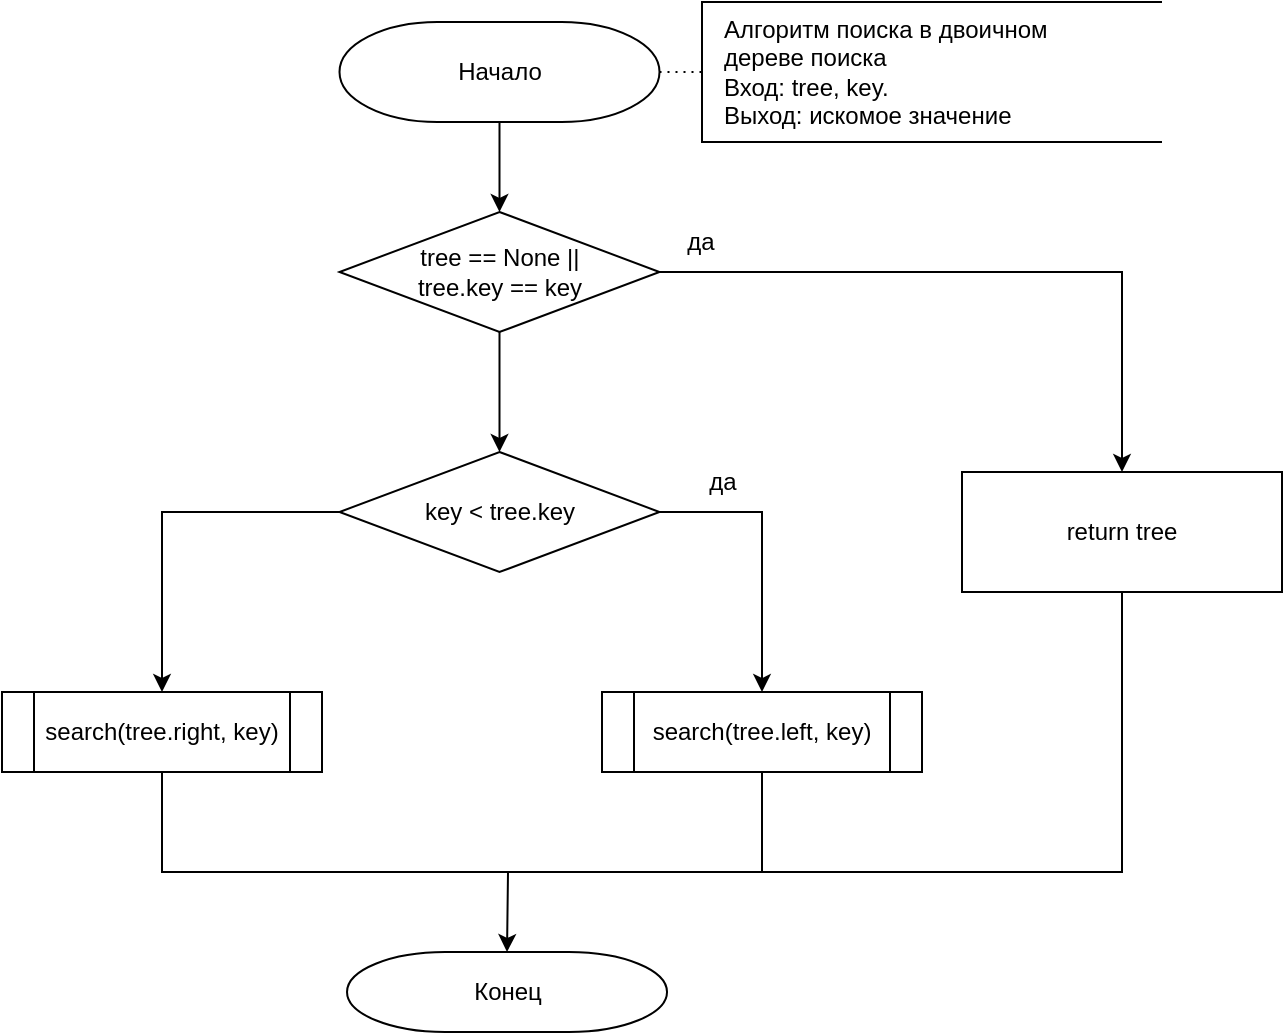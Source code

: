 <mxfile version="23.1.2" type="device">
  <diagram name="Trang-1" id="uL9gPDVbCIFhFPeH5GQy">
    <mxGraphModel dx="1195" dy="650" grid="1" gridSize="10" guides="1" tooltips="1" connect="1" arrows="1" fold="1" page="1" pageScale="1" pageWidth="827" pageHeight="1169" math="0" shadow="0">
      <root>
        <mxCell id="0" />
        <mxCell id="1" parent="0" />
        <mxCell id="zU1GexcTos-cDtWtl_vU-2" style="edgeStyle=orthogonalEdgeStyle;rounded=0;orthogonalLoop=1;jettySize=auto;html=1;entryX=0.5;entryY=0;entryDx=0;entryDy=0;strokeWidth=1;" edge="1" parent="1" source="4coKaTyu_gAjPoYozYNX-1" target="bAY45I-k7yjz9z5L7eyZ-2">
          <mxGeometry relative="1" as="geometry" />
        </mxCell>
        <mxCell id="4coKaTyu_gAjPoYozYNX-1" value="Начало" style="strokeWidth=1;html=1;shape=mxgraph.flowchart.terminator;whiteSpace=wrap;" parent="1" vertex="1">
          <mxGeometry x="208.75" y="15" width="160" height="50" as="geometry" />
        </mxCell>
        <mxCell id="C6rDZJhnCS-daW4OPHfQ-19" value="Конец" style="strokeWidth=1;html=1;shape=mxgraph.flowchart.terminator;whiteSpace=wrap;" parent="1" vertex="1">
          <mxGeometry x="212.51" y="480" width="160" height="40" as="geometry" />
        </mxCell>
        <mxCell id="ds0iB5mA5zE8tgIiHyB2-1" value="" style="strokeWidth=1;html=1;shape=mxgraph.flowchart.annotation_1;align=left;pointerEvents=1;" parent="1" vertex="1">
          <mxGeometry x="390" y="5" width="230" height="70" as="geometry" />
        </mxCell>
        <mxCell id="ds0iB5mA5zE8tgIiHyB2-2" value="&lt;div style=&quot;text-align: left; font-size: 12px;&quot;&gt;&lt;span style=&quot;background-color: initial;&quot;&gt;&lt;font style=&quot;font-size: 12px;&quot;&gt;Алгоритм поиска в&amp;nbsp;двоичном дереве поиска&lt;/font&gt;&lt;/span&gt;&lt;/div&gt;&lt;div style=&quot;text-align: left; font-size: 12px;&quot;&gt;&lt;font style=&quot;font-size: 12px;&quot;&gt;&lt;span style=&quot;background-color: initial;&quot;&gt;Вход: tree, key&lt;/span&gt;&lt;span style=&quot;background-color: initial;&quot;&gt;.&lt;/span&gt;&lt;/font&gt;&lt;/div&gt;&lt;div style=&quot;text-align: left; font-size: 12px;&quot;&gt;&lt;span style=&quot;background-color: initial;&quot;&gt;&lt;font style=&quot;font-size: 12px;&quot;&gt;Выход: искомое значение&lt;/font&gt;&lt;/span&gt;&lt;/div&gt;" style="text;html=1;strokeColor=none;fillColor=none;align=center;verticalAlign=middle;whiteSpace=wrap;rounded=0;fontSize=14;strokeWidth=1;" parent="1" vertex="1">
          <mxGeometry x="400" y="10" width="200" height="60" as="geometry" />
        </mxCell>
        <mxCell id="ds0iB5mA5zE8tgIiHyB2-3" value="" style="endArrow=none;dashed=1;html=1;dashPattern=1 3;strokeWidth=1;rounded=0;fontSize=14;exitX=1;exitY=0.5;exitDx=0;exitDy=0;exitPerimeter=0;entryX=0;entryY=0.5;entryDx=0;entryDy=0;entryPerimeter=0;" parent="1" source="4coKaTyu_gAjPoYozYNX-1" target="ds0iB5mA5zE8tgIiHyB2-1" edge="1">
          <mxGeometry width="50" height="50" relative="1" as="geometry">
            <mxPoint x="747.5" y="390" as="sourcePoint" />
            <mxPoint x="797.5" y="340" as="targetPoint" />
          </mxGeometry>
        </mxCell>
        <mxCell id="bAY45I-k7yjz9z5L7eyZ-1" value="search(tree.right, key)" style="shape=process;whiteSpace=wrap;html=1;backgroundOutline=1;strokeWidth=1;" parent="1" vertex="1">
          <mxGeometry x="40" y="350" width="160" height="40" as="geometry" />
        </mxCell>
        <mxCell id="bAY45I-k7yjz9z5L7eyZ-2" value="tree == None ||&lt;br&gt;tree.key == key" style="rhombus;whiteSpace=wrap;html=1;strokeWidth=1;" parent="1" vertex="1">
          <mxGeometry x="208.75" y="110" width="160" height="60" as="geometry" />
        </mxCell>
        <mxCell id="bAY45I-k7yjz9z5L7eyZ-3" value="key &amp;lt; tree.key" style="rhombus;whiteSpace=wrap;html=1;strokeWidth=1;" parent="1" vertex="1">
          <mxGeometry x="208.75" y="230" width="160" height="60" as="geometry" />
        </mxCell>
        <mxCell id="bAY45I-k7yjz9z5L7eyZ-5" value="" style="endArrow=classic;html=1;rounded=0;strokeWidth=1;exitX=0.5;exitY=1;exitDx=0;exitDy=0;entryX=0.5;entryY=0;entryDx=0;entryDy=0;" parent="1" source="bAY45I-k7yjz9z5L7eyZ-2" target="bAY45I-k7yjz9z5L7eyZ-3" edge="1">
          <mxGeometry width="50" height="50" relative="1" as="geometry">
            <mxPoint x="590" y="710" as="sourcePoint" />
            <mxPoint x="640" y="660" as="targetPoint" />
          </mxGeometry>
        </mxCell>
        <mxCell id="bAY45I-k7yjz9z5L7eyZ-6" value="search(tree.left, key)" style="shape=process;whiteSpace=wrap;html=1;backgroundOutline=1;strokeWidth=1;" parent="1" vertex="1">
          <mxGeometry x="340" y="350" width="160" height="40" as="geometry" />
        </mxCell>
        <mxCell id="bAY45I-k7yjz9z5L7eyZ-7" value="" style="endArrow=classic;html=1;rounded=0;strokeWidth=1;exitX=1;exitY=0.5;exitDx=0;exitDy=0;entryX=0.5;entryY=0;entryDx=0;entryDy=0;" parent="1" source="bAY45I-k7yjz9z5L7eyZ-3" target="bAY45I-k7yjz9z5L7eyZ-6" edge="1">
          <mxGeometry width="50" height="50" relative="1" as="geometry">
            <mxPoint x="590" y="330" as="sourcePoint" />
            <mxPoint x="640" y="280" as="targetPoint" />
            <Array as="points">
              <mxPoint x="420" y="260" />
            </Array>
          </mxGeometry>
        </mxCell>
        <mxCell id="bAY45I-k7yjz9z5L7eyZ-8" value="" style="endArrow=classic;html=1;rounded=0;strokeWidth=1;exitX=0;exitY=0.5;exitDx=0;exitDy=0;entryX=0.5;entryY=0;entryDx=0;entryDy=0;" parent="1" source="bAY45I-k7yjz9z5L7eyZ-3" target="bAY45I-k7yjz9z5L7eyZ-1" edge="1">
          <mxGeometry width="50" height="50" relative="1" as="geometry">
            <mxPoint x="590" y="330" as="sourcePoint" />
            <mxPoint x="640" y="280" as="targetPoint" />
            <Array as="points">
              <mxPoint x="120" y="260" />
            </Array>
          </mxGeometry>
        </mxCell>
        <mxCell id="bAY45I-k7yjz9z5L7eyZ-11" value="return tree" style="rounded=0;whiteSpace=wrap;html=1;strokeWidth=1;" parent="1" vertex="1">
          <mxGeometry x="520" y="240" width="160" height="60" as="geometry" />
        </mxCell>
        <mxCell id="bAY45I-k7yjz9z5L7eyZ-12" value="" style="endArrow=classic;html=1;rounded=0;strokeWidth=1;exitX=1;exitY=0.5;exitDx=0;exitDy=0;entryX=0.5;entryY=0;entryDx=0;entryDy=0;" parent="1" source="bAY45I-k7yjz9z5L7eyZ-2" target="bAY45I-k7yjz9z5L7eyZ-11" edge="1">
          <mxGeometry width="50" height="50" relative="1" as="geometry">
            <mxPoint x="590" y="330" as="sourcePoint" />
            <mxPoint x="640" y="280" as="targetPoint" />
            <Array as="points">
              <mxPoint x="600" y="140" />
            </Array>
          </mxGeometry>
        </mxCell>
        <mxCell id="bAY45I-k7yjz9z5L7eyZ-13" value="" style="endArrow=classic;html=1;rounded=0;strokeWidth=1;exitX=0.5;exitY=1;exitDx=0;exitDy=0;entryX=0.5;entryY=0;entryDx=0;entryDy=0;entryPerimeter=0;" parent="1" source="bAY45I-k7yjz9z5L7eyZ-1" target="C6rDZJhnCS-daW4OPHfQ-19" edge="1">
          <mxGeometry width="50" height="50" relative="1" as="geometry">
            <mxPoint x="590" y="330" as="sourcePoint" />
            <mxPoint x="640" y="280" as="targetPoint" />
            <Array as="points">
              <mxPoint x="120" y="440" />
              <mxPoint x="293" y="440" />
            </Array>
          </mxGeometry>
        </mxCell>
        <mxCell id="bAY45I-k7yjz9z5L7eyZ-14" value="" style="endArrow=none;html=1;rounded=0;strokeWidth=1;exitX=0.5;exitY=1;exitDx=0;exitDy=0;" parent="1" edge="1" source="bAY45I-k7yjz9z5L7eyZ-11">
          <mxGeometry width="50" height="50" relative="1" as="geometry">
            <mxPoint x="578" y="300" as="sourcePoint" />
            <mxPoint x="418" y="440" as="targetPoint" />
            <Array as="points">
              <mxPoint x="600" y="440" />
            </Array>
          </mxGeometry>
        </mxCell>
        <mxCell id="bAY45I-k7yjz9z5L7eyZ-15" value="" style="endArrow=none;html=1;rounded=0;strokeWidth=1;exitX=0.5;exitY=1;exitDx=0;exitDy=0;" parent="1" source="bAY45I-k7yjz9z5L7eyZ-6" edge="1">
          <mxGeometry width="50" height="50" relative="1" as="geometry">
            <mxPoint x="415.13" y="410" as="sourcePoint" />
            <mxPoint x="267" y="440" as="targetPoint" />
            <Array as="points">
              <mxPoint x="420" y="440" />
            </Array>
          </mxGeometry>
        </mxCell>
        <mxCell id="zU1GexcTos-cDtWtl_vU-3" value="да" style="text;html=1;align=center;verticalAlign=middle;resizable=0;points=[];autosize=1;strokeColor=none;fillColor=none;" vertex="1" parent="1">
          <mxGeometry x="380" y="230" width="40" height="30" as="geometry" />
        </mxCell>
        <mxCell id="zU1GexcTos-cDtWtl_vU-4" value="да" style="text;html=1;align=center;verticalAlign=middle;resizable=0;points=[];autosize=1;strokeColor=none;fillColor=none;" vertex="1" parent="1">
          <mxGeometry x="368.75" y="110" width="40" height="30" as="geometry" />
        </mxCell>
      </root>
    </mxGraphModel>
  </diagram>
</mxfile>
